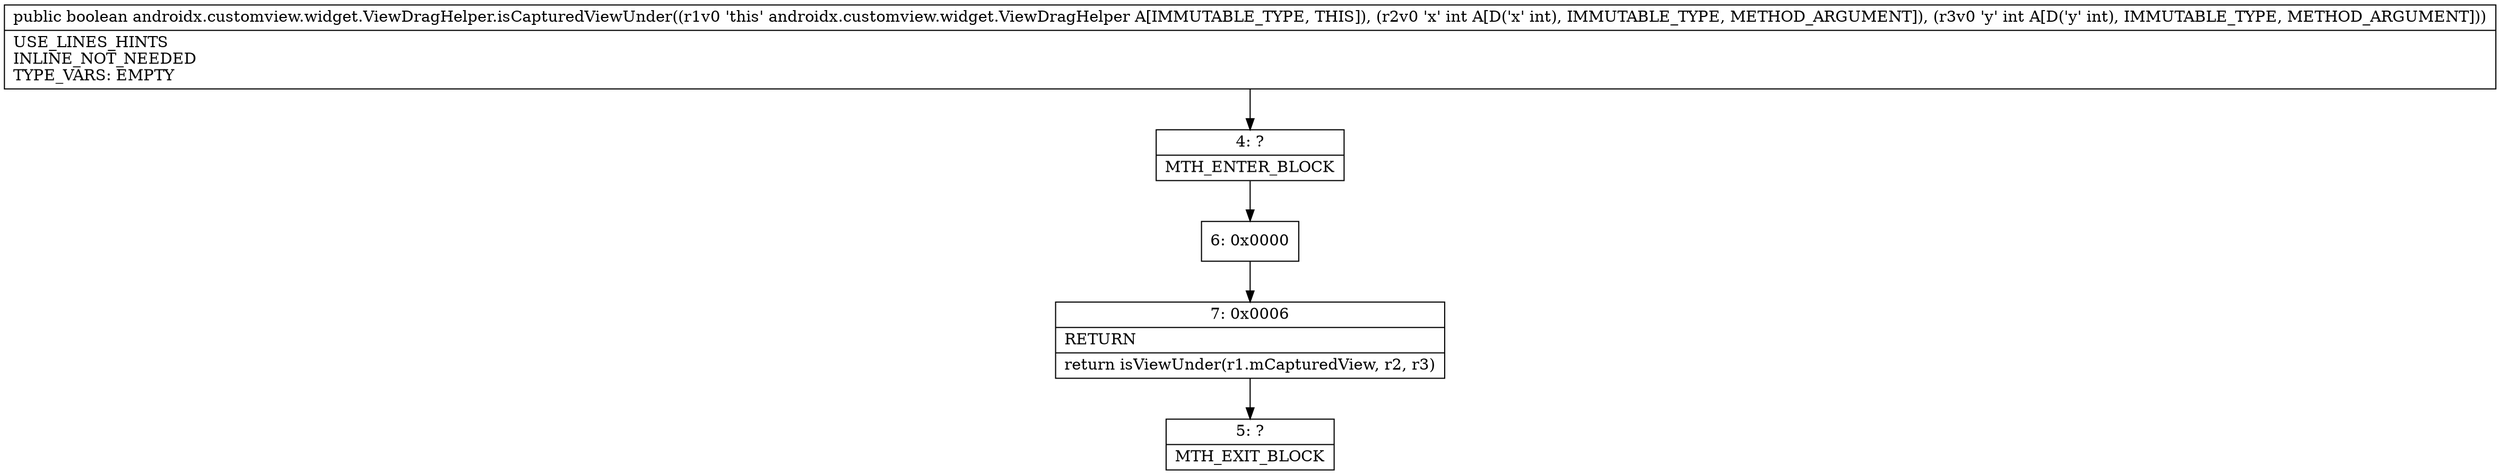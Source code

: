digraph "CFG forandroidx.customview.widget.ViewDragHelper.isCapturedViewUnder(II)Z" {
Node_4 [shape=record,label="{4\:\ ?|MTH_ENTER_BLOCK\l}"];
Node_6 [shape=record,label="{6\:\ 0x0000}"];
Node_7 [shape=record,label="{7\:\ 0x0006|RETURN\l|return isViewUnder(r1.mCapturedView, r2, r3)\l}"];
Node_5 [shape=record,label="{5\:\ ?|MTH_EXIT_BLOCK\l}"];
MethodNode[shape=record,label="{public boolean androidx.customview.widget.ViewDragHelper.isCapturedViewUnder((r1v0 'this' androidx.customview.widget.ViewDragHelper A[IMMUTABLE_TYPE, THIS]), (r2v0 'x' int A[D('x' int), IMMUTABLE_TYPE, METHOD_ARGUMENT]), (r3v0 'y' int A[D('y' int), IMMUTABLE_TYPE, METHOD_ARGUMENT]))  | USE_LINES_HINTS\lINLINE_NOT_NEEDED\lTYPE_VARS: EMPTY\l}"];
MethodNode -> Node_4;Node_4 -> Node_6;
Node_6 -> Node_7;
Node_7 -> Node_5;
}

